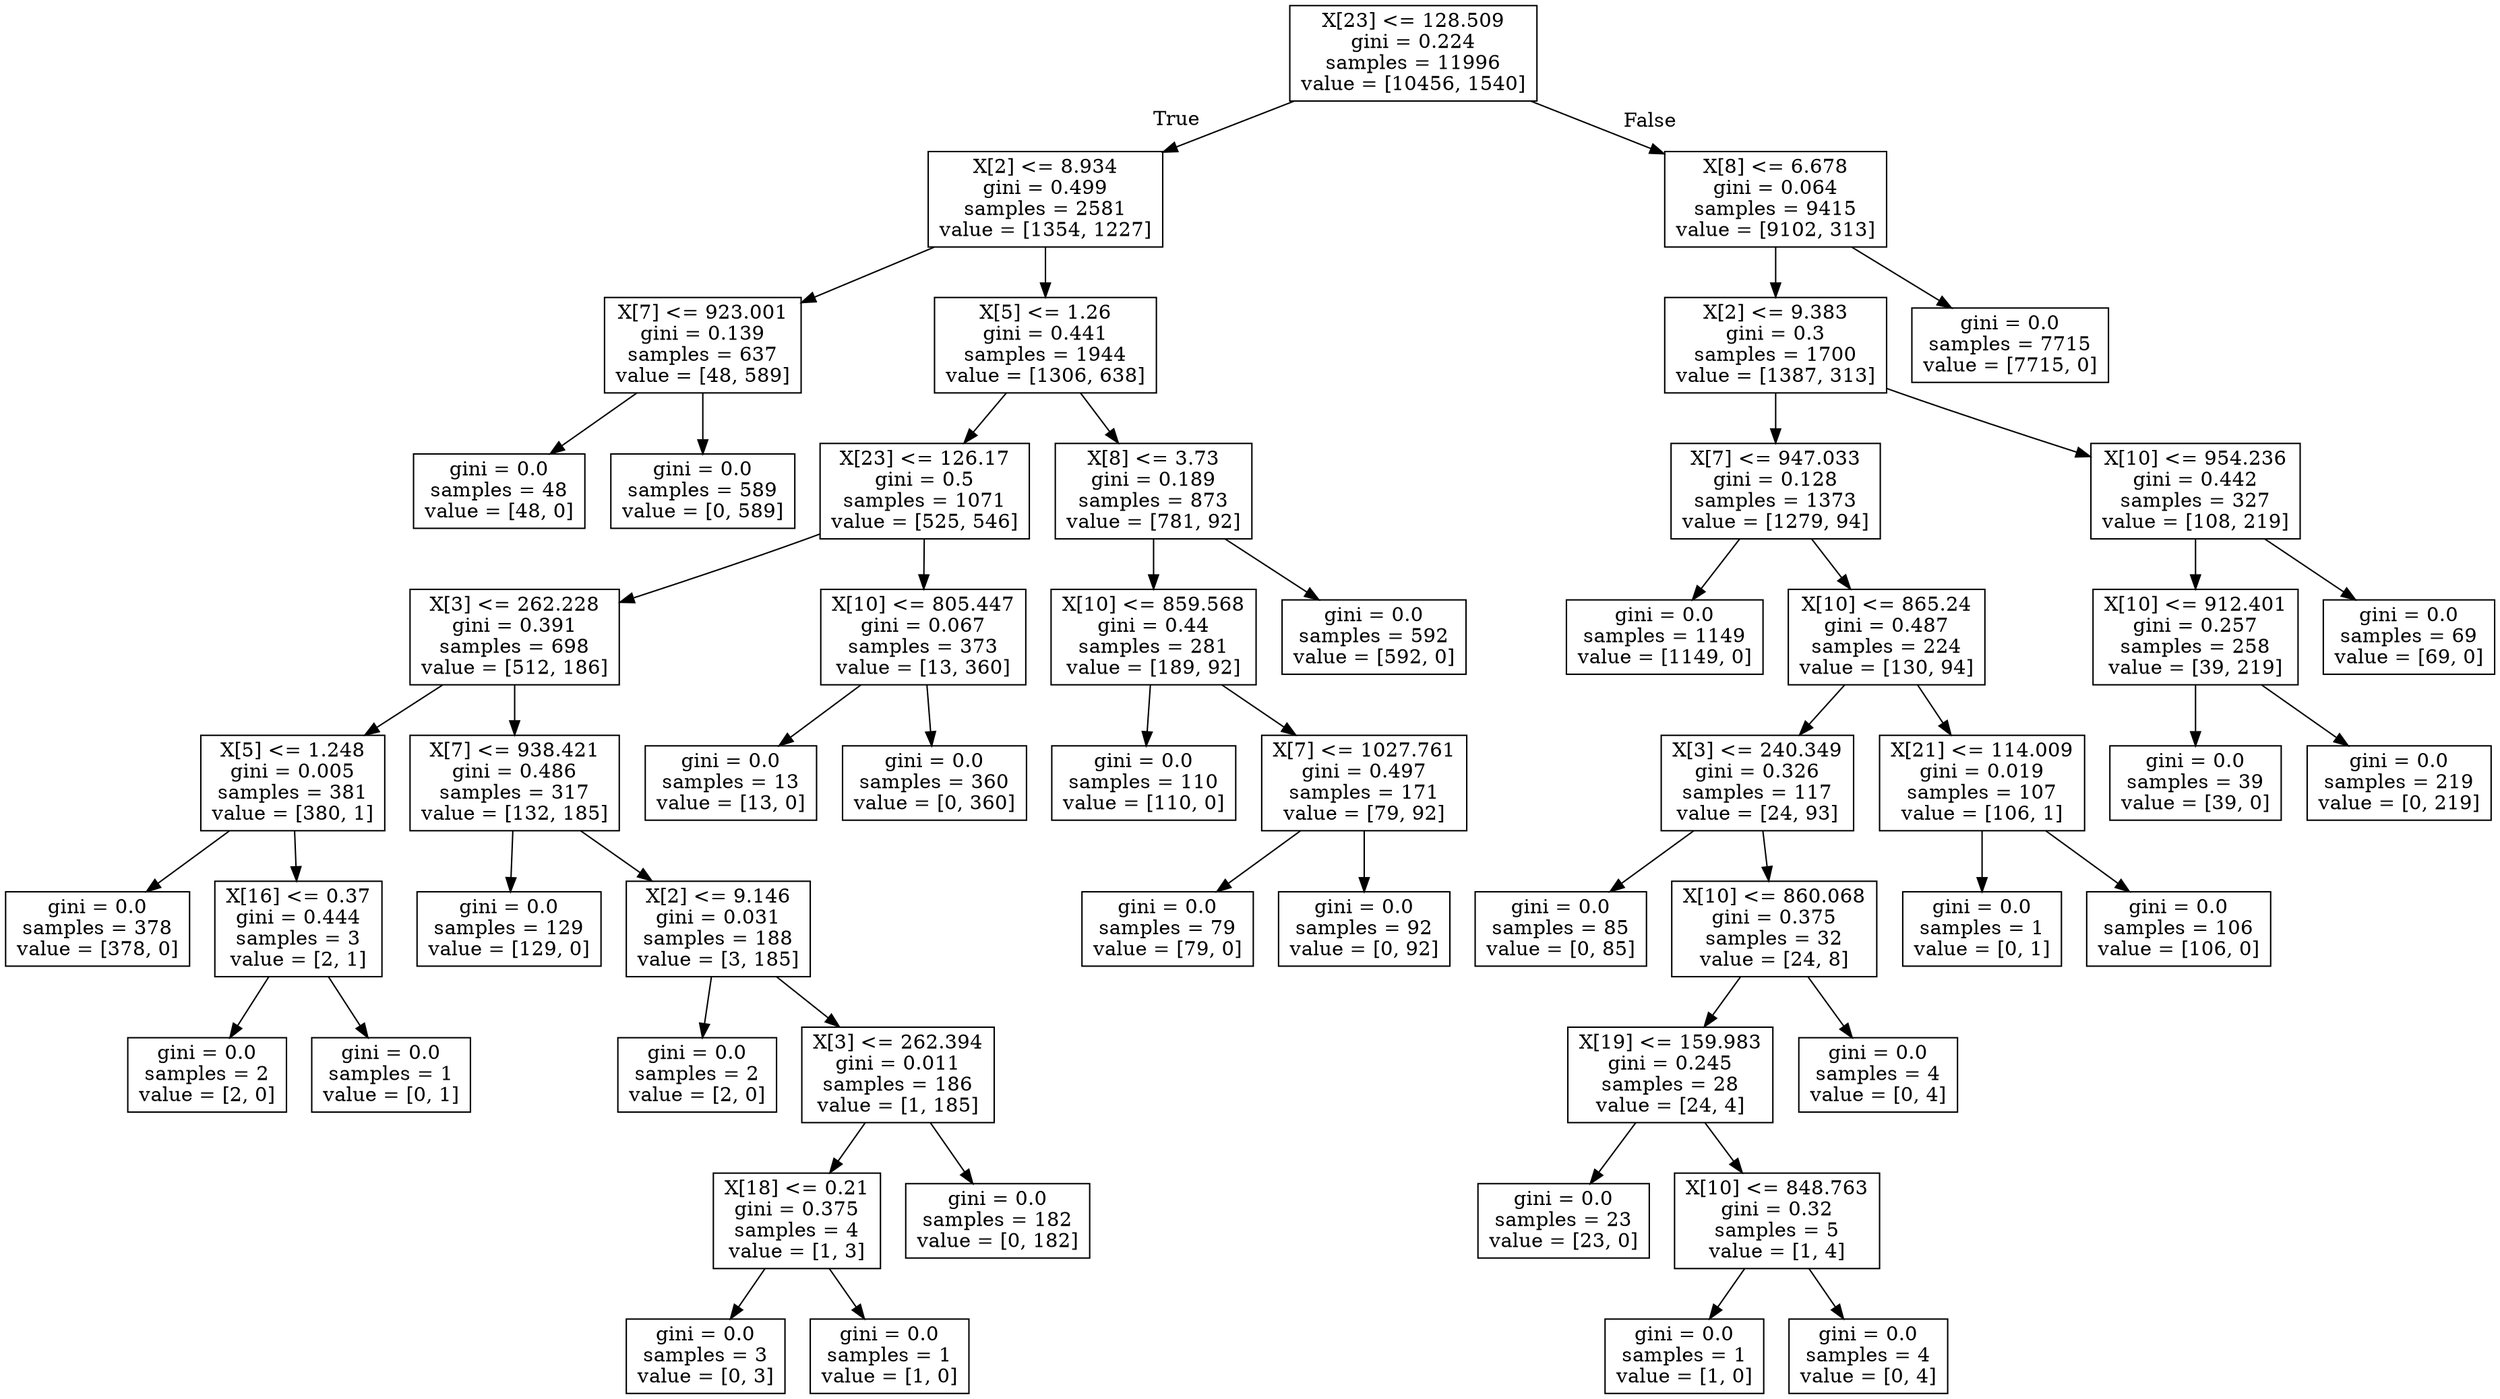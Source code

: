 digraph Tree {
node [shape=box] ;
0 [label="X[23] <= 128.509\ngini = 0.224\nsamples = 11996\nvalue = [10456, 1540]"] ;
1 [label="X[2] <= 8.934\ngini = 0.499\nsamples = 2581\nvalue = [1354, 1227]"] ;
0 -> 1 [labeldistance=2.5, labelangle=45, headlabel="True"] ;
2 [label="X[7] <= 923.001\ngini = 0.139\nsamples = 637\nvalue = [48, 589]"] ;
1 -> 2 ;
3 [label="gini = 0.0\nsamples = 48\nvalue = [48, 0]"] ;
2 -> 3 ;
4 [label="gini = 0.0\nsamples = 589\nvalue = [0, 589]"] ;
2 -> 4 ;
5 [label="X[5] <= 1.26\ngini = 0.441\nsamples = 1944\nvalue = [1306, 638]"] ;
1 -> 5 ;
6 [label="X[23] <= 126.17\ngini = 0.5\nsamples = 1071\nvalue = [525, 546]"] ;
5 -> 6 ;
7 [label="X[3] <= 262.228\ngini = 0.391\nsamples = 698\nvalue = [512, 186]"] ;
6 -> 7 ;
8 [label="X[5] <= 1.248\ngini = 0.005\nsamples = 381\nvalue = [380, 1]"] ;
7 -> 8 ;
9 [label="gini = 0.0\nsamples = 378\nvalue = [378, 0]"] ;
8 -> 9 ;
10 [label="X[16] <= 0.37\ngini = 0.444\nsamples = 3\nvalue = [2, 1]"] ;
8 -> 10 ;
11 [label="gini = 0.0\nsamples = 2\nvalue = [2, 0]"] ;
10 -> 11 ;
12 [label="gini = 0.0\nsamples = 1\nvalue = [0, 1]"] ;
10 -> 12 ;
13 [label="X[7] <= 938.421\ngini = 0.486\nsamples = 317\nvalue = [132, 185]"] ;
7 -> 13 ;
14 [label="gini = 0.0\nsamples = 129\nvalue = [129, 0]"] ;
13 -> 14 ;
15 [label="X[2] <= 9.146\ngini = 0.031\nsamples = 188\nvalue = [3, 185]"] ;
13 -> 15 ;
16 [label="gini = 0.0\nsamples = 2\nvalue = [2, 0]"] ;
15 -> 16 ;
17 [label="X[3] <= 262.394\ngini = 0.011\nsamples = 186\nvalue = [1, 185]"] ;
15 -> 17 ;
18 [label="X[18] <= 0.21\ngini = 0.375\nsamples = 4\nvalue = [1, 3]"] ;
17 -> 18 ;
19 [label="gini = 0.0\nsamples = 3\nvalue = [0, 3]"] ;
18 -> 19 ;
20 [label="gini = 0.0\nsamples = 1\nvalue = [1, 0]"] ;
18 -> 20 ;
21 [label="gini = 0.0\nsamples = 182\nvalue = [0, 182]"] ;
17 -> 21 ;
22 [label="X[10] <= 805.447\ngini = 0.067\nsamples = 373\nvalue = [13, 360]"] ;
6 -> 22 ;
23 [label="gini = 0.0\nsamples = 13\nvalue = [13, 0]"] ;
22 -> 23 ;
24 [label="gini = 0.0\nsamples = 360\nvalue = [0, 360]"] ;
22 -> 24 ;
25 [label="X[8] <= 3.73\ngini = 0.189\nsamples = 873\nvalue = [781, 92]"] ;
5 -> 25 ;
26 [label="X[10] <= 859.568\ngini = 0.44\nsamples = 281\nvalue = [189, 92]"] ;
25 -> 26 ;
27 [label="gini = 0.0\nsamples = 110\nvalue = [110, 0]"] ;
26 -> 27 ;
28 [label="X[7] <= 1027.761\ngini = 0.497\nsamples = 171\nvalue = [79, 92]"] ;
26 -> 28 ;
29 [label="gini = 0.0\nsamples = 79\nvalue = [79, 0]"] ;
28 -> 29 ;
30 [label="gini = 0.0\nsamples = 92\nvalue = [0, 92]"] ;
28 -> 30 ;
31 [label="gini = 0.0\nsamples = 592\nvalue = [592, 0]"] ;
25 -> 31 ;
32 [label="X[8] <= 6.678\ngini = 0.064\nsamples = 9415\nvalue = [9102, 313]"] ;
0 -> 32 [labeldistance=2.5, labelangle=-45, headlabel="False"] ;
33 [label="X[2] <= 9.383\ngini = 0.3\nsamples = 1700\nvalue = [1387, 313]"] ;
32 -> 33 ;
34 [label="X[7] <= 947.033\ngini = 0.128\nsamples = 1373\nvalue = [1279, 94]"] ;
33 -> 34 ;
35 [label="gini = 0.0\nsamples = 1149\nvalue = [1149, 0]"] ;
34 -> 35 ;
36 [label="X[10] <= 865.24\ngini = 0.487\nsamples = 224\nvalue = [130, 94]"] ;
34 -> 36 ;
37 [label="X[3] <= 240.349\ngini = 0.326\nsamples = 117\nvalue = [24, 93]"] ;
36 -> 37 ;
38 [label="gini = 0.0\nsamples = 85\nvalue = [0, 85]"] ;
37 -> 38 ;
39 [label="X[10] <= 860.068\ngini = 0.375\nsamples = 32\nvalue = [24, 8]"] ;
37 -> 39 ;
40 [label="X[19] <= 159.983\ngini = 0.245\nsamples = 28\nvalue = [24, 4]"] ;
39 -> 40 ;
41 [label="gini = 0.0\nsamples = 23\nvalue = [23, 0]"] ;
40 -> 41 ;
42 [label="X[10] <= 848.763\ngini = 0.32\nsamples = 5\nvalue = [1, 4]"] ;
40 -> 42 ;
43 [label="gini = 0.0\nsamples = 1\nvalue = [1, 0]"] ;
42 -> 43 ;
44 [label="gini = 0.0\nsamples = 4\nvalue = [0, 4]"] ;
42 -> 44 ;
45 [label="gini = 0.0\nsamples = 4\nvalue = [0, 4]"] ;
39 -> 45 ;
46 [label="X[21] <= 114.009\ngini = 0.019\nsamples = 107\nvalue = [106, 1]"] ;
36 -> 46 ;
47 [label="gini = 0.0\nsamples = 1\nvalue = [0, 1]"] ;
46 -> 47 ;
48 [label="gini = 0.0\nsamples = 106\nvalue = [106, 0]"] ;
46 -> 48 ;
49 [label="X[10] <= 954.236\ngini = 0.442\nsamples = 327\nvalue = [108, 219]"] ;
33 -> 49 ;
50 [label="X[10] <= 912.401\ngini = 0.257\nsamples = 258\nvalue = [39, 219]"] ;
49 -> 50 ;
51 [label="gini = 0.0\nsamples = 39\nvalue = [39, 0]"] ;
50 -> 51 ;
52 [label="gini = 0.0\nsamples = 219\nvalue = [0, 219]"] ;
50 -> 52 ;
53 [label="gini = 0.0\nsamples = 69\nvalue = [69, 0]"] ;
49 -> 53 ;
54 [label="gini = 0.0\nsamples = 7715\nvalue = [7715, 0]"] ;
32 -> 54 ;
}